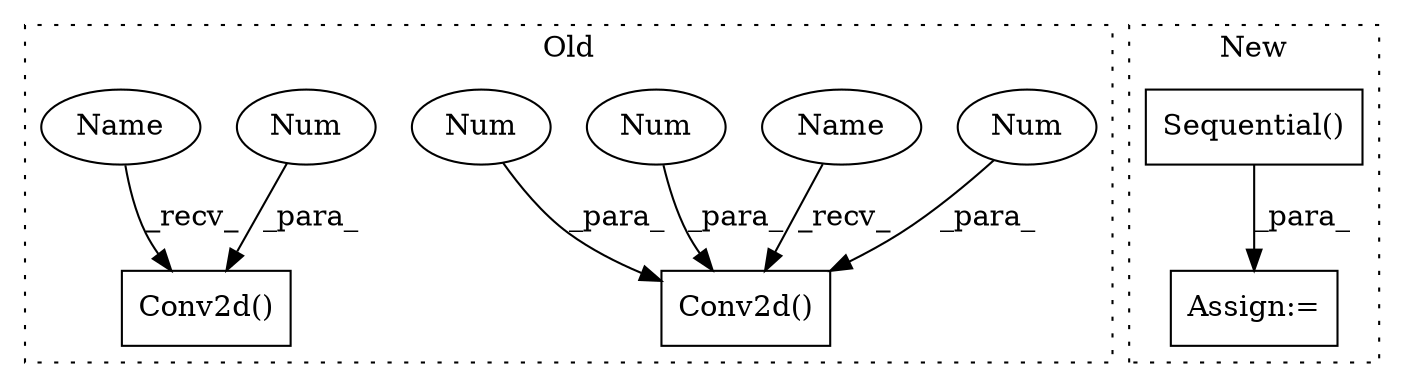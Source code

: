 digraph G {
subgraph cluster0 {
1 [label="Conv2d()" a="75" s="4577,4635" l="10,13" shape="box"];
3 [label="Num" a="76" s="4631" l="1" shape="ellipse"];
4 [label="Num" a="76" s="4634" l="1" shape="ellipse"];
5 [label="Conv2d()" a="75" s="4743,4821" l="10,70" shape="box"];
6 [label="Num" a="76" s="4809" l="1" shape="ellipse"];
7 [label="Num" a="76" s="4628" l="1" shape="ellipse"];
9 [label="Name" a="87" s="4743" l="2" shape="ellipse"];
10 [label="Name" a="87" s="4577" l="2" shape="ellipse"];
label = "Old";
style="dotted";
}
subgraph cluster1 {
2 [label="Sequential()" a="75" s="2982,2997" l="14,7" shape="box"];
8 [label="Assign:=" a="68" s="2979" l="3" shape="box"];
label = "New";
style="dotted";
}
2 -> 8 [label="_para_"];
3 -> 1 [label="_para_"];
4 -> 1 [label="_para_"];
6 -> 5 [label="_para_"];
7 -> 1 [label="_para_"];
9 -> 5 [label="_recv_"];
10 -> 1 [label="_recv_"];
}